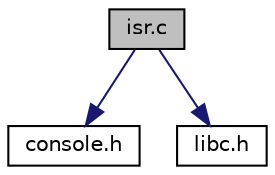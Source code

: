digraph "isr.c"
{
  edge [fontname="Helvetica",fontsize="10",labelfontname="Helvetica",labelfontsize="10"];
  node [fontname="Helvetica",fontsize="10",shape=record];
  Node0 [label="isr.c",height=0.2,width=0.4,color="black", fillcolor="grey75", style="filled", fontcolor="black"];
  Node0 -> Node1 [color="midnightblue",fontsize="10",style="solid",fontname="Helvetica"];
  Node1 [label="console.h",height=0.2,width=0.4,color="black", fillcolor="white", style="filled",URL="$console_8h.html"];
  Node0 -> Node2 [color="midnightblue",fontsize="10",style="solid",fontname="Helvetica"];
  Node2 [label="libc.h",height=0.2,width=0.4,color="black", fillcolor="white", style="filled",URL="$libc_8h.html"];
}
